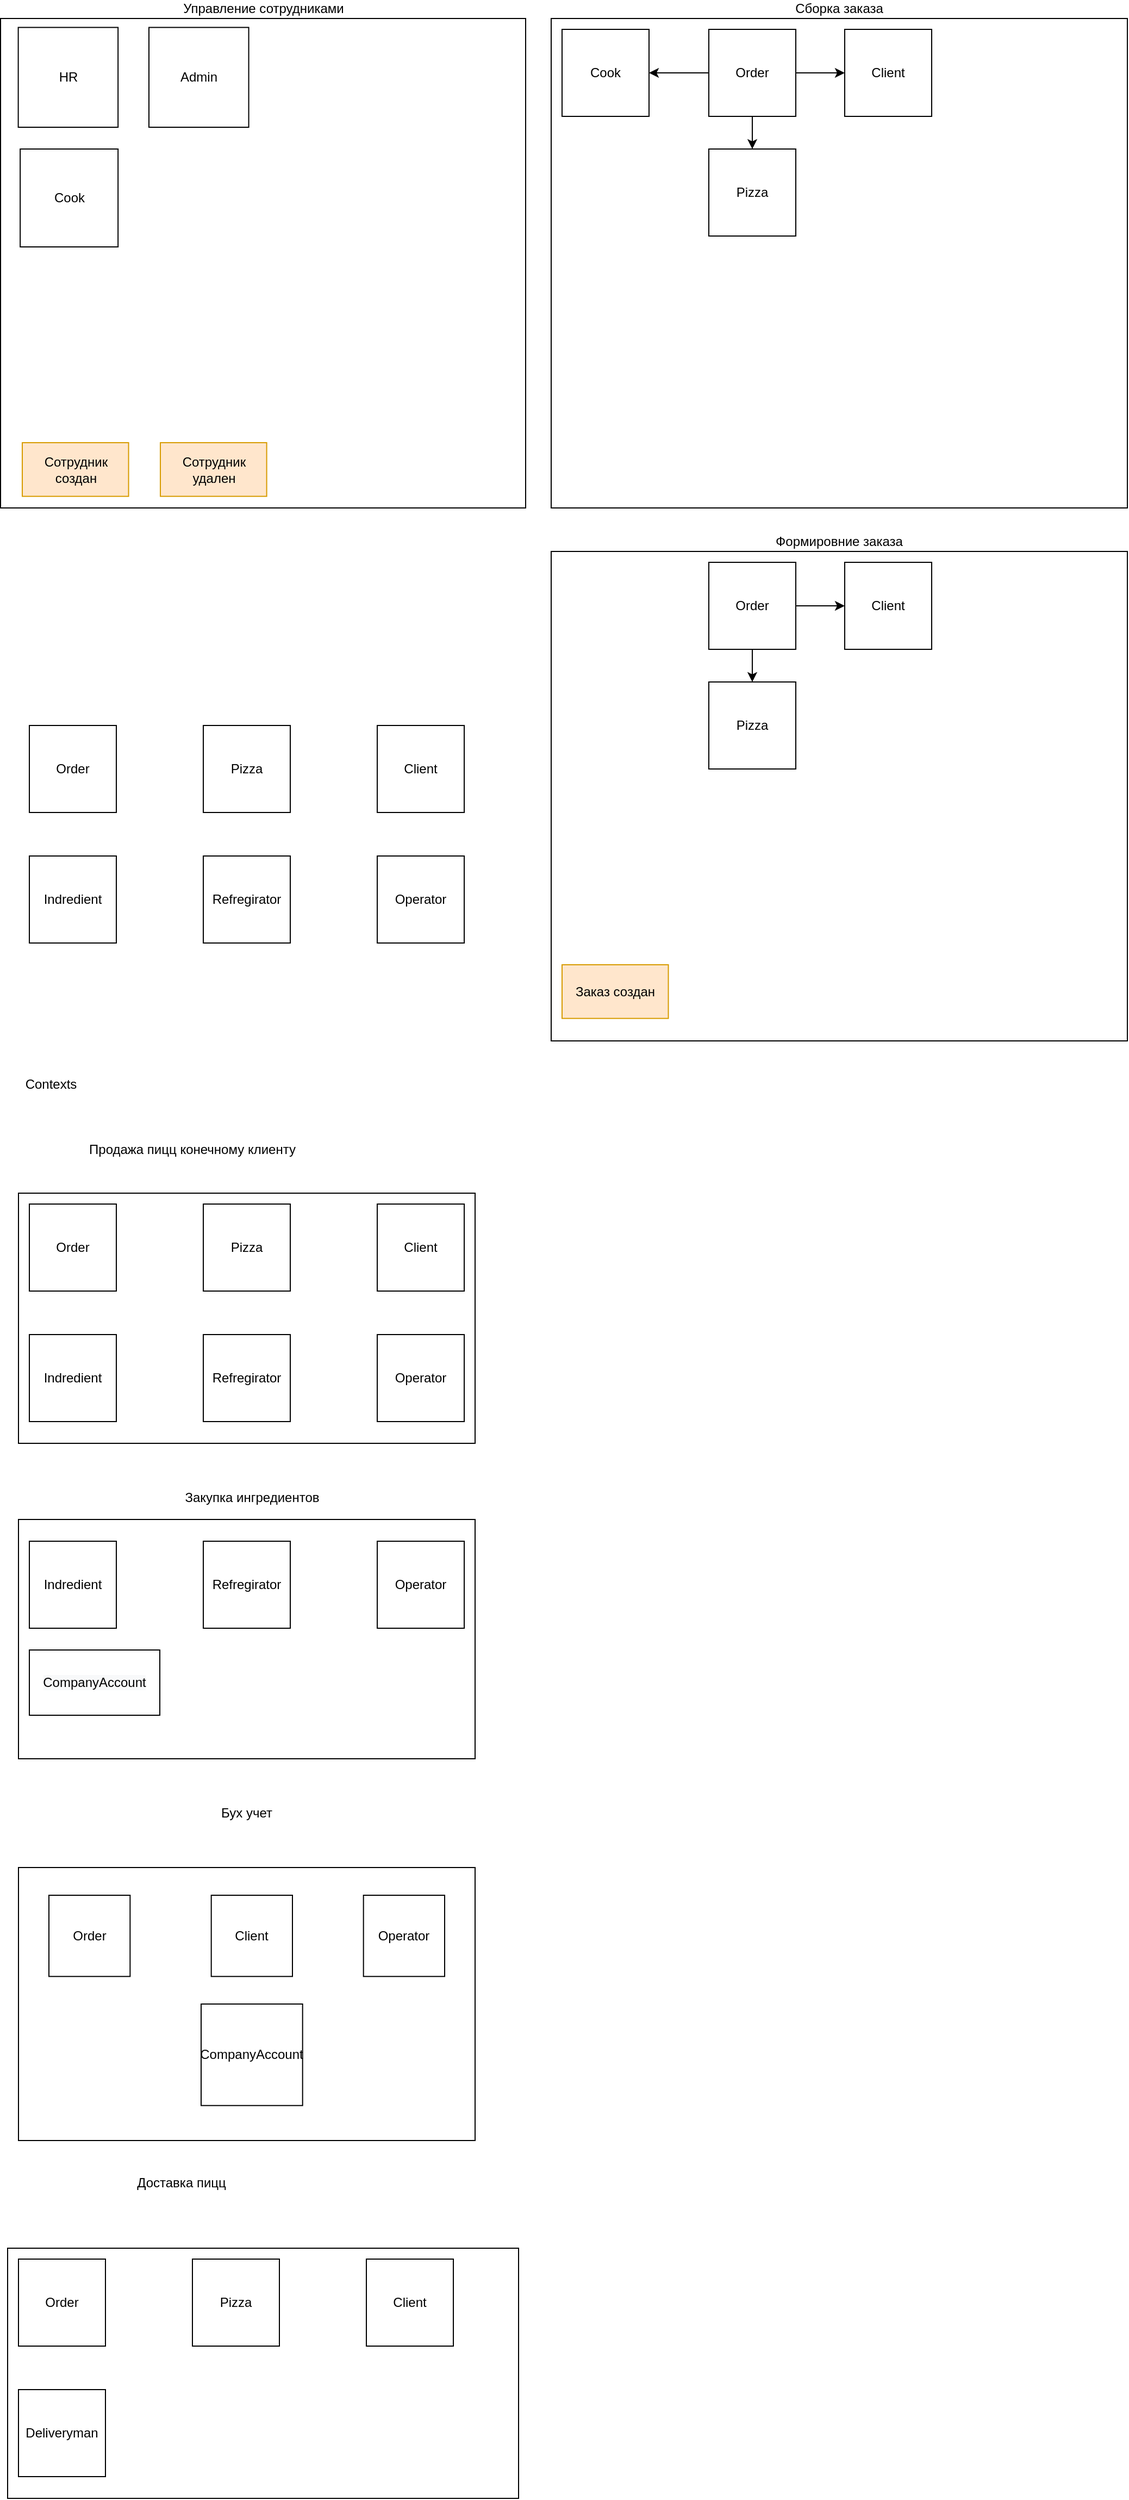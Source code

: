 <mxfile version="16.1.0" type="device"><diagram id="qcFoo3eTMQ52m0_MXwDT" name="Page-1"><mxGraphModel dx="1422" dy="1964" grid="1" gridSize="10" guides="1" tooltips="1" connect="1" arrows="1" fold="1" page="1" pageScale="1" pageWidth="827" pageHeight="1169" math="0" shadow="0"><root><mxCell id="0"/><mxCell id="1" parent="0"/><mxCell id="K7Jpfco52D7ejdZsz22A-1" value="Order" style="whiteSpace=wrap;html=1;aspect=fixed;" parent="1" vertex="1"><mxGeometry x="40" y="120" width="80" height="80" as="geometry"/></mxCell><mxCell id="K7Jpfco52D7ejdZsz22A-2" value="Pizza" style="whiteSpace=wrap;html=1;aspect=fixed;" parent="1" vertex="1"><mxGeometry x="200" y="120" width="80" height="80" as="geometry"/></mxCell><mxCell id="K7Jpfco52D7ejdZsz22A-3" value="Client" style="whiteSpace=wrap;html=1;aspect=fixed;" parent="1" vertex="1"><mxGeometry x="360" y="120" width="80" height="80" as="geometry"/></mxCell><mxCell id="K7Jpfco52D7ejdZsz22A-4" value="Indredient" style="whiteSpace=wrap;html=1;aspect=fixed;" parent="1" vertex="1"><mxGeometry x="40" y="240" width="80" height="80" as="geometry"/></mxCell><mxCell id="K7Jpfco52D7ejdZsz22A-5" value="Refregirator" style="whiteSpace=wrap;html=1;aspect=fixed;" parent="1" vertex="1"><mxGeometry x="200" y="240" width="80" height="80" as="geometry"/></mxCell><mxCell id="K7Jpfco52D7ejdZsz22A-6" value="CompanyAccount" style="whiteSpace=wrap;html=1;aspect=fixed;" parent="1" vertex="1"><mxGeometry x="530" y="240" width="100" height="100" as="geometry"/></mxCell><mxCell id="K7Jpfco52D7ejdZsz22A-7" value="Contexts" style="text;html=1;strokeColor=none;fillColor=none;align=center;verticalAlign=middle;whiteSpace=wrap;rounded=0;" parent="1" vertex="1"><mxGeometry x="40" y="440" width="40" height="20" as="geometry"/></mxCell><mxCell id="K7Jpfco52D7ejdZsz22A-8" value="Продажа пицц конечному клиенту" style="text;html=1;strokeColor=none;fillColor=none;align=center;verticalAlign=middle;whiteSpace=wrap;rounded=0;" parent="1" vertex="1"><mxGeometry x="40" y="500" width="300" height="20" as="geometry"/></mxCell><mxCell id="K7Jpfco52D7ejdZsz22A-9" value="Operator" style="whiteSpace=wrap;html=1;aspect=fixed;" parent="1" vertex="1"><mxGeometry x="360" y="240" width="80" height="80" as="geometry"/></mxCell><mxCell id="K7Jpfco52D7ejdZsz22A-18" value="" style="group" parent="1" vertex="1" connectable="0"><mxGeometry x="30" y="550" width="420" height="230" as="geometry"/></mxCell><mxCell id="K7Jpfco52D7ejdZsz22A-17" value="" style="rounded=0;whiteSpace=wrap;html=1;" parent="K7Jpfco52D7ejdZsz22A-18" vertex="1"><mxGeometry width="420" height="230" as="geometry"/></mxCell><mxCell id="K7Jpfco52D7ejdZsz22A-10" value="Order" style="whiteSpace=wrap;html=1;aspect=fixed;" parent="K7Jpfco52D7ejdZsz22A-18" vertex="1"><mxGeometry x="10" y="10" width="80" height="80" as="geometry"/></mxCell><mxCell id="K7Jpfco52D7ejdZsz22A-11" value="Pizza" style="whiteSpace=wrap;html=1;aspect=fixed;" parent="K7Jpfco52D7ejdZsz22A-18" vertex="1"><mxGeometry x="170" y="10" width="80" height="80" as="geometry"/></mxCell><mxCell id="K7Jpfco52D7ejdZsz22A-12" value="Client" style="whiteSpace=wrap;html=1;aspect=fixed;" parent="K7Jpfco52D7ejdZsz22A-18" vertex="1"><mxGeometry x="330" y="10" width="80" height="80" as="geometry"/></mxCell><mxCell id="K7Jpfco52D7ejdZsz22A-13" value="Indredient" style="whiteSpace=wrap;html=1;aspect=fixed;" parent="K7Jpfco52D7ejdZsz22A-18" vertex="1"><mxGeometry x="10" y="130" width="80" height="80" as="geometry"/></mxCell><mxCell id="K7Jpfco52D7ejdZsz22A-14" value="Refregirator" style="whiteSpace=wrap;html=1;aspect=fixed;" parent="K7Jpfco52D7ejdZsz22A-18" vertex="1"><mxGeometry x="170" y="130" width="80" height="80" as="geometry"/></mxCell><mxCell id="K7Jpfco52D7ejdZsz22A-15" value="Operator" style="whiteSpace=wrap;html=1;aspect=fixed;" parent="K7Jpfco52D7ejdZsz22A-18" vertex="1"><mxGeometry x="330" y="130" width="80" height="80" as="geometry"/></mxCell><mxCell id="K7Jpfco52D7ejdZsz22A-19" value="Закупка ингредиентов" style="text;html=1;strokeColor=none;fillColor=none;align=center;verticalAlign=middle;whiteSpace=wrap;rounded=0;" parent="1" vertex="1"><mxGeometry x="40" y="820" width="410" height="20" as="geometry"/></mxCell><mxCell id="K7Jpfco52D7ejdZsz22A-27" value="" style="group" parent="1" vertex="1" connectable="0"><mxGeometry x="30" y="850" width="420" height="220" as="geometry"/></mxCell><mxCell id="K7Jpfco52D7ejdZsz22A-26" value="" style="rounded=0;whiteSpace=wrap;html=1;" parent="K7Jpfco52D7ejdZsz22A-27" vertex="1"><mxGeometry width="420" height="220" as="geometry"/></mxCell><mxCell id="K7Jpfco52D7ejdZsz22A-20" value="Indredient" style="whiteSpace=wrap;html=1;aspect=fixed;" parent="K7Jpfco52D7ejdZsz22A-27" vertex="1"><mxGeometry x="10" y="20" width="80" height="80" as="geometry"/></mxCell><mxCell id="K7Jpfco52D7ejdZsz22A-21" value="Refregirator" style="whiteSpace=wrap;html=1;aspect=fixed;" parent="K7Jpfco52D7ejdZsz22A-27" vertex="1"><mxGeometry x="170" y="20" width="80" height="80" as="geometry"/></mxCell><mxCell id="K7Jpfco52D7ejdZsz22A-23" value="Operator" style="whiteSpace=wrap;html=1;aspect=fixed;" parent="K7Jpfco52D7ejdZsz22A-27" vertex="1"><mxGeometry x="330" y="20" width="80" height="80" as="geometry"/></mxCell><mxCell id="K7Jpfco52D7ejdZsz22A-25" value="&#10;&#10;&lt;span style=&quot;color: rgb(0, 0, 0); font-family: helvetica; font-size: 12px; font-style: normal; font-weight: 400; letter-spacing: normal; text-align: center; text-indent: 0px; text-transform: none; word-spacing: 0px; background-color: rgb(248, 249, 250); display: inline; float: none;&quot;&gt;CompanyAccount&lt;/span&gt;&#10;&#10;" style="rounded=0;whiteSpace=wrap;html=1;" parent="K7Jpfco52D7ejdZsz22A-27" vertex="1"><mxGeometry x="10" y="120" width="120" height="60" as="geometry"/></mxCell><mxCell id="K7Jpfco52D7ejdZsz22A-28" value="Бух учет" style="text;html=1;strokeColor=none;fillColor=none;align=center;verticalAlign=middle;whiteSpace=wrap;rounded=0;" parent="1" vertex="1"><mxGeometry x="30" y="1110" width="420" height="20" as="geometry"/></mxCell><mxCell id="K7Jpfco52D7ejdZsz22A-35" value="" style="group" parent="1" vertex="1" connectable="0"><mxGeometry x="30" y="1170" width="420" height="251" as="geometry"/></mxCell><mxCell id="K7Jpfco52D7ejdZsz22A-33" value="" style="rounded=0;whiteSpace=wrap;html=1;" parent="K7Jpfco52D7ejdZsz22A-35" vertex="1"><mxGeometry width="420" height="251" as="geometry"/></mxCell><mxCell id="K7Jpfco52D7ejdZsz22A-34" value="" style="group" parent="K7Jpfco52D7ejdZsz22A-35" vertex="1" connectable="0"><mxGeometry x="28" y="25.5" width="364" height="200" as="geometry"/></mxCell><mxCell id="K7Jpfco52D7ejdZsz22A-29" value="Order" style="whiteSpace=wrap;html=1;aspect=fixed;" parent="K7Jpfco52D7ejdZsz22A-34" vertex="1"><mxGeometry width="74.667" height="74.667" as="geometry"/></mxCell><mxCell id="K7Jpfco52D7ejdZsz22A-30" value="Client" style="whiteSpace=wrap;html=1;aspect=fixed;" parent="K7Jpfco52D7ejdZsz22A-34" vertex="1"><mxGeometry x="149.333" width="74.667" height="74.667" as="geometry"/></mxCell><mxCell id="K7Jpfco52D7ejdZsz22A-31" value="CompanyAccount" style="whiteSpace=wrap;html=1;aspect=fixed;" parent="K7Jpfco52D7ejdZsz22A-34" vertex="1"><mxGeometry x="140" y="100" width="93.333" height="93.333" as="geometry"/></mxCell><mxCell id="K7Jpfco52D7ejdZsz22A-32" value="Operator" style="whiteSpace=wrap;html=1;aspect=fixed;" parent="K7Jpfco52D7ejdZsz22A-34" vertex="1"><mxGeometry x="289.333" width="74.667" height="74.667" as="geometry"/></mxCell><mxCell id="K7Jpfco52D7ejdZsz22A-37" value="Доставка пицц" style="text;html=1;strokeColor=none;fillColor=none;align=center;verticalAlign=middle;whiteSpace=wrap;rounded=0;" parent="1" vertex="1"><mxGeometry x="30" y="1450" width="300" height="20" as="geometry"/></mxCell><mxCell id="K7Jpfco52D7ejdZsz22A-43" value="" style="group" parent="1" vertex="1" connectable="0"><mxGeometry x="20" y="1520" width="470" height="230" as="geometry"/></mxCell><mxCell id="K7Jpfco52D7ejdZsz22A-42" value="" style="rounded=0;whiteSpace=wrap;html=1;" parent="K7Jpfco52D7ejdZsz22A-43" vertex="1"><mxGeometry width="470" height="230" as="geometry"/></mxCell><mxCell id="K7Jpfco52D7ejdZsz22A-38" value="Order" style="whiteSpace=wrap;html=1;aspect=fixed;" parent="K7Jpfco52D7ejdZsz22A-43" vertex="1"><mxGeometry x="10" y="10" width="80" height="80" as="geometry"/></mxCell><mxCell id="K7Jpfco52D7ejdZsz22A-39" value="Pizza" style="whiteSpace=wrap;html=1;aspect=fixed;" parent="K7Jpfco52D7ejdZsz22A-43" vertex="1"><mxGeometry x="170" y="10" width="80" height="80" as="geometry"/></mxCell><mxCell id="K7Jpfco52D7ejdZsz22A-40" value="Client" style="whiteSpace=wrap;html=1;aspect=fixed;" parent="K7Jpfco52D7ejdZsz22A-43" vertex="1"><mxGeometry x="330" y="10" width="80" height="80" as="geometry"/></mxCell><mxCell id="K7Jpfco52D7ejdZsz22A-41" value="Deliveryman" style="whiteSpace=wrap;html=1;aspect=fixed;" parent="K7Jpfco52D7ejdZsz22A-43" vertex="1"><mxGeometry x="10" y="130" width="80" height="80" as="geometry"/></mxCell><mxCell id="EQYs48wQ4y19FSDhLrC0-15" value="" style="group" vertex="1" connectable="0" parent="1"><mxGeometry x="13.5" y="-530" width="483" height="450" as="geometry"/></mxCell><mxCell id="EQYs48wQ4y19FSDhLrC0-14" value="Управление сотрудниками" style="rounded=0;whiteSpace=wrap;html=1;labelPosition=center;verticalLabelPosition=top;align=center;verticalAlign=bottom;aspect=fixed;" vertex="1" parent="EQYs48wQ4y19FSDhLrC0-15"><mxGeometry width="483" height="450" as="geometry"/></mxCell><mxCell id="EQYs48wQ4y19FSDhLrC0-3" value="Cook" style="whiteSpace=wrap;html=1;aspect=fixed;" vertex="1" parent="EQYs48wQ4y19FSDhLrC0-15"><mxGeometry x="18.08" y="120" width="90" height="90" as="geometry"/></mxCell><mxCell id="EQYs48wQ4y19FSDhLrC0-4" value="Admin" style="whiteSpace=wrap;html=1;aspect=fixed;" vertex="1" parent="EQYs48wQ4y19FSDhLrC0-15"><mxGeometry x="136.5" y="8.22" width="91.78" height="91.78" as="geometry"/></mxCell><mxCell id="EQYs48wQ4y19FSDhLrC0-5" value="HR" style="whiteSpace=wrap;html=1;aspect=fixed;" vertex="1" parent="EQYs48wQ4y19FSDhLrC0-15"><mxGeometry x="16.3" y="8.22" width="91.78" height="91.78" as="geometry"/></mxCell><mxCell id="EQYs48wQ4y19FSDhLrC0-20" value="Сотрудник создан" style="rounded=0;whiteSpace=wrap;html=1;fillColor=#ffe6cc;strokeColor=#d79b00;" vertex="1" parent="EQYs48wQ4y19FSDhLrC0-15"><mxGeometry x="20.002" y="389.998" width="97.778" height="49.333" as="geometry"/></mxCell><mxCell id="EQYs48wQ4y19FSDhLrC0-21" value="Сотрудник удален" style="rounded=0;whiteSpace=wrap;html=1;fillColor=#ffe6cc;strokeColor=#d79b00;" vertex="1" parent="EQYs48wQ4y19FSDhLrC0-15"><mxGeometry x="147.022" y="389.996" width="97.778" height="49.333" as="geometry"/></mxCell><mxCell id="EQYs48wQ4y19FSDhLrC0-19" value="" style="group" vertex="1" connectable="0" parent="1"><mxGeometry x="520" y="-530" width="530" height="460" as="geometry"/></mxCell><mxCell id="EQYs48wQ4y19FSDhLrC0-17" value="Сборка заказа" style="rounded=0;whiteSpace=wrap;html=1;labelPosition=center;verticalLabelPosition=top;align=center;verticalAlign=bottom;" vertex="1" parent="EQYs48wQ4y19FSDhLrC0-19"><mxGeometry width="530" height="450" as="geometry"/></mxCell><mxCell id="EQYs48wQ4y19FSDhLrC0-6" value="Cook" style="whiteSpace=wrap;html=1;aspect=fixed;" vertex="1" parent="EQYs48wQ4y19FSDhLrC0-19"><mxGeometry x="10" y="10" width="80" height="80" as="geometry"/></mxCell><mxCell id="EQYs48wQ4y19FSDhLrC0-11" style="edgeStyle=orthogonalEdgeStyle;rounded=0;orthogonalLoop=1;jettySize=auto;html=1;exitX=0;exitY=0.5;exitDx=0;exitDy=0;entryX=1;entryY=0.5;entryDx=0;entryDy=0;" edge="1" parent="EQYs48wQ4y19FSDhLrC0-19" source="EQYs48wQ4y19FSDhLrC0-7" target="EQYs48wQ4y19FSDhLrC0-6"><mxGeometry relative="1" as="geometry"/></mxCell><mxCell id="EQYs48wQ4y19FSDhLrC0-7" value="Order" style="whiteSpace=wrap;html=1;aspect=fixed;" vertex="1" parent="EQYs48wQ4y19FSDhLrC0-19"><mxGeometry x="145" y="10" width="80" height="80" as="geometry"/></mxCell><mxCell id="EQYs48wQ4y19FSDhLrC0-8" value="Pizza" style="whiteSpace=wrap;html=1;aspect=fixed;" vertex="1" parent="EQYs48wQ4y19FSDhLrC0-19"><mxGeometry x="145" y="120" width="80" height="80" as="geometry"/></mxCell><mxCell id="EQYs48wQ4y19FSDhLrC0-13" style="edgeStyle=orthogonalEdgeStyle;rounded=0;orthogonalLoop=1;jettySize=auto;html=1;exitX=0.5;exitY=1;exitDx=0;exitDy=0;entryX=0.5;entryY=0;entryDx=0;entryDy=0;" edge="1" parent="EQYs48wQ4y19FSDhLrC0-19" source="EQYs48wQ4y19FSDhLrC0-7" target="EQYs48wQ4y19FSDhLrC0-8"><mxGeometry relative="1" as="geometry"/></mxCell><mxCell id="EQYs48wQ4y19FSDhLrC0-9" value="Client" style="whiteSpace=wrap;html=1;aspect=fixed;" vertex="1" parent="EQYs48wQ4y19FSDhLrC0-19"><mxGeometry x="270" y="10" width="80" height="80" as="geometry"/></mxCell><mxCell id="EQYs48wQ4y19FSDhLrC0-12" style="edgeStyle=orthogonalEdgeStyle;rounded=0;orthogonalLoop=1;jettySize=auto;html=1;exitX=1;exitY=0.5;exitDx=0;exitDy=0;" edge="1" parent="EQYs48wQ4y19FSDhLrC0-19" source="EQYs48wQ4y19FSDhLrC0-7" target="EQYs48wQ4y19FSDhLrC0-9"><mxGeometry relative="1" as="geometry"/></mxCell><mxCell id="EQYs48wQ4y19FSDhLrC0-24" value="" style="group" vertex="1" connectable="0" parent="1"><mxGeometry x="520" y="-40" width="530" height="460" as="geometry"/></mxCell><mxCell id="EQYs48wQ4y19FSDhLrC0-25" value="Формировние заказа" style="rounded=0;whiteSpace=wrap;html=1;labelPosition=center;verticalLabelPosition=top;align=center;verticalAlign=bottom;" vertex="1" parent="EQYs48wQ4y19FSDhLrC0-24"><mxGeometry width="530" height="450" as="geometry"/></mxCell><mxCell id="EQYs48wQ4y19FSDhLrC0-28" value="Order" style="whiteSpace=wrap;html=1;aspect=fixed;" vertex="1" parent="EQYs48wQ4y19FSDhLrC0-24"><mxGeometry x="145" y="10" width="80" height="80" as="geometry"/></mxCell><mxCell id="EQYs48wQ4y19FSDhLrC0-29" value="Pizza" style="whiteSpace=wrap;html=1;aspect=fixed;" vertex="1" parent="EQYs48wQ4y19FSDhLrC0-24"><mxGeometry x="145" y="120" width="80" height="80" as="geometry"/></mxCell><mxCell id="EQYs48wQ4y19FSDhLrC0-30" style="edgeStyle=orthogonalEdgeStyle;rounded=0;orthogonalLoop=1;jettySize=auto;html=1;exitX=0.5;exitY=1;exitDx=0;exitDy=0;entryX=0.5;entryY=0;entryDx=0;entryDy=0;" edge="1" parent="EQYs48wQ4y19FSDhLrC0-24" source="EQYs48wQ4y19FSDhLrC0-28" target="EQYs48wQ4y19FSDhLrC0-29"><mxGeometry relative="1" as="geometry"/></mxCell><mxCell id="EQYs48wQ4y19FSDhLrC0-31" value="Client" style="whiteSpace=wrap;html=1;aspect=fixed;" vertex="1" parent="EQYs48wQ4y19FSDhLrC0-24"><mxGeometry x="270" y="10" width="80" height="80" as="geometry"/></mxCell><mxCell id="EQYs48wQ4y19FSDhLrC0-32" style="edgeStyle=orthogonalEdgeStyle;rounded=0;orthogonalLoop=1;jettySize=auto;html=1;exitX=1;exitY=0.5;exitDx=0;exitDy=0;" edge="1" parent="EQYs48wQ4y19FSDhLrC0-24" source="EQYs48wQ4y19FSDhLrC0-28" target="EQYs48wQ4y19FSDhLrC0-31"><mxGeometry relative="1" as="geometry"/></mxCell><mxCell id="EQYs48wQ4y19FSDhLrC0-33" value="Заказ создан" style="rounded=0;whiteSpace=wrap;html=1;fillColor=#ffe6cc;strokeColor=#d79b00;" vertex="1" parent="EQYs48wQ4y19FSDhLrC0-24"><mxGeometry x="10.002" y="379.998" width="97.778" height="49.333" as="geometry"/></mxCell></root></mxGraphModel></diagram></mxfile>